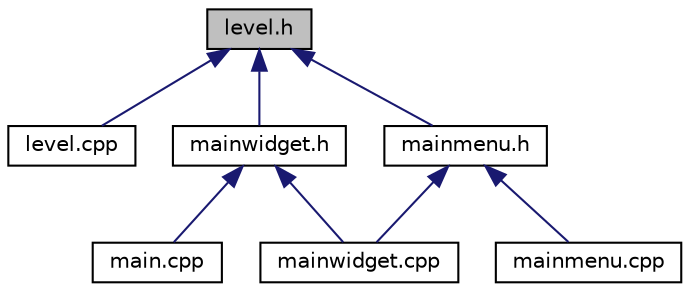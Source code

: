 digraph G
{
  edge [fontname="Helvetica",fontsize="10",labelfontname="Helvetica",labelfontsize="10"];
  node [fontname="Helvetica",fontsize="10",shape=record];
  Node1 [label="level.h",height=0.2,width=0.4,color="black", fillcolor="grey75", style="filled" fontcolor="black"];
  Node1 -> Node2 [dir="back",color="midnightblue",fontsize="10",style="solid",fontname="Helvetica"];
  Node2 [label="level.cpp",height=0.2,width=0.4,color="black", fillcolor="white", style="filled",URL="$d2/d57/level_8cpp.html"];
  Node1 -> Node3 [dir="back",color="midnightblue",fontsize="10",style="solid",fontname="Helvetica"];
  Node3 [label="mainwidget.h",height=0.2,width=0.4,color="black", fillcolor="white", style="filled",URL="$d6/d46/mainwidget_8h.html"];
  Node3 -> Node4 [dir="back",color="midnightblue",fontsize="10",style="solid",fontname="Helvetica"];
  Node4 [label="main.cpp",height=0.2,width=0.4,color="black", fillcolor="white", style="filled",URL="$df/d0a/main_8cpp.html"];
  Node3 -> Node5 [dir="back",color="midnightblue",fontsize="10",style="solid",fontname="Helvetica"];
  Node5 [label="mainwidget.cpp",height=0.2,width=0.4,color="black", fillcolor="white", style="filled",URL="$d4/d92/mainwidget_8cpp.html"];
  Node1 -> Node6 [dir="back",color="midnightblue",fontsize="10",style="solid",fontname="Helvetica"];
  Node6 [label="mainmenu.h",height=0.2,width=0.4,color="black", fillcolor="white", style="filled",URL="$d6/dc6/mainmenu_8h.html"];
  Node6 -> Node7 [dir="back",color="midnightblue",fontsize="10",style="solid",fontname="Helvetica"];
  Node7 [label="mainmenu.cpp",height=0.2,width=0.4,color="black", fillcolor="white", style="filled",URL="$d0/d78/mainmenu_8cpp.html"];
  Node6 -> Node5 [dir="back",color="midnightblue",fontsize="10",style="solid",fontname="Helvetica"];
}
